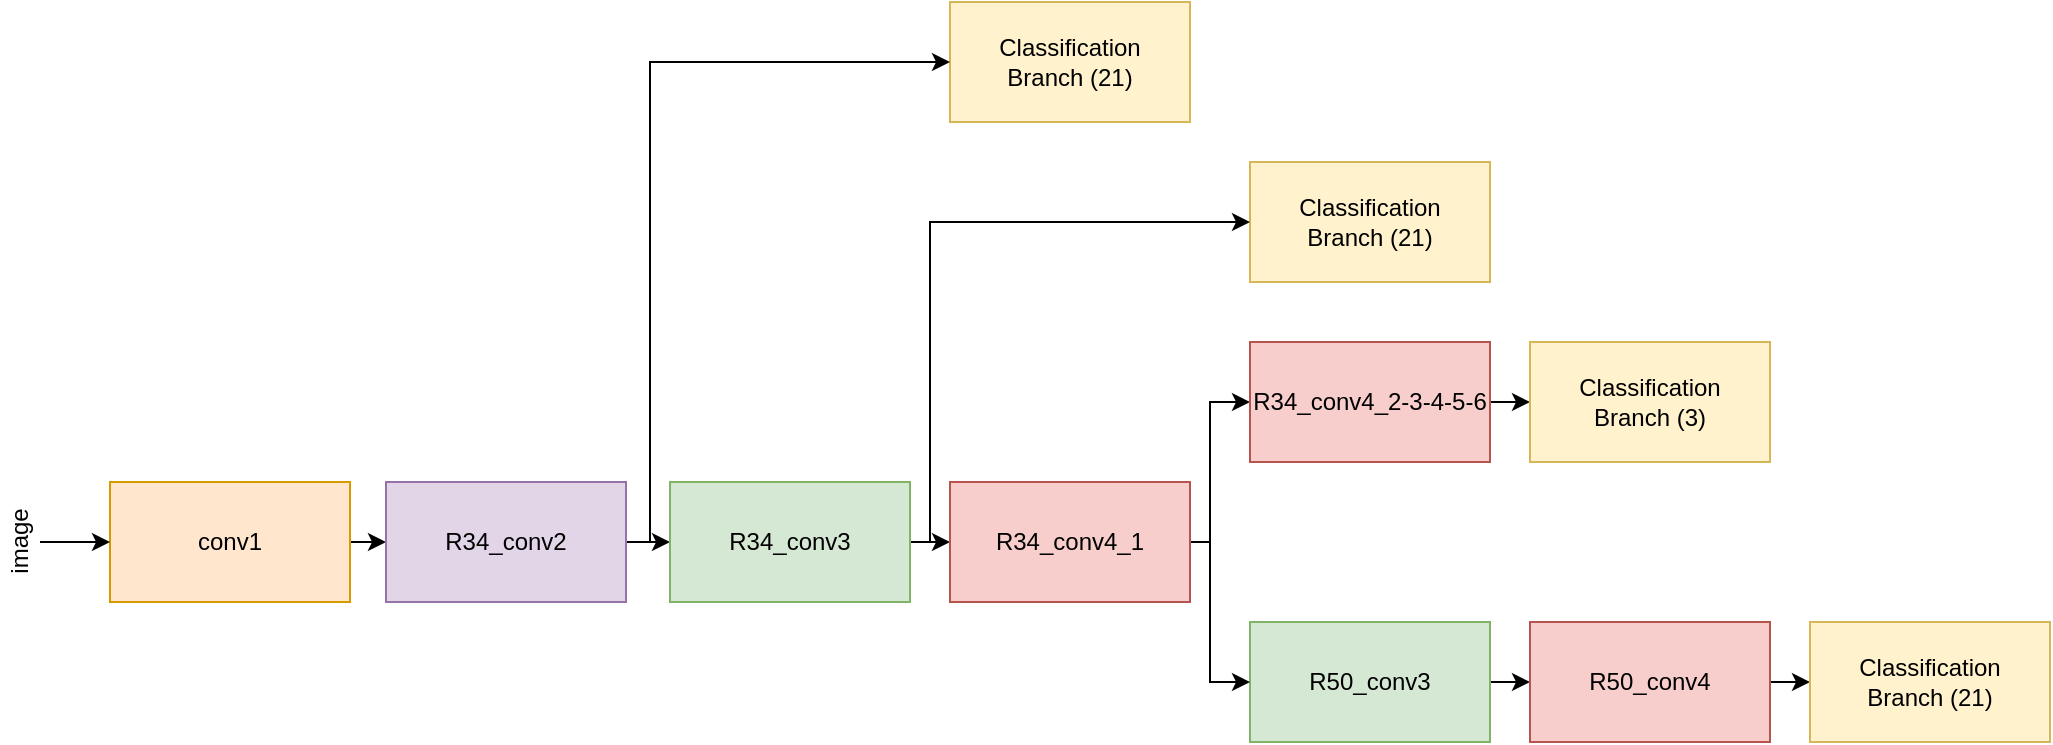 <mxfile version="18.1.1" type="device"><diagram id="T6G_AJsC7ofdgZiTMQge" name="Page-1"><mxGraphModel dx="780" dy="784" grid="1" gridSize="10" guides="1" tooltips="1" connect="1" arrows="1" fold="1" page="1" pageScale="1" pageWidth="827" pageHeight="1169" math="0" shadow="0"><root><mxCell id="0"/><mxCell id="1" parent="0"/><mxCell id="jGR_dJrfLnVvgy1PlHxm-5" style="edgeStyle=orthogonalEdgeStyle;rounded=0;orthogonalLoop=1;jettySize=auto;html=1;exitX=1;exitY=0.5;exitDx=0;exitDy=0;entryX=0;entryY=0.5;entryDx=0;entryDy=0;" parent="1" source="jGR_dJrfLnVvgy1PlHxm-1" target="jGR_dJrfLnVvgy1PlHxm-2" edge="1"><mxGeometry relative="1" as="geometry"/></mxCell><mxCell id="jGR_dJrfLnVvgy1PlHxm-1" value="conv1" style="rounded=0;whiteSpace=wrap;html=1;fillColor=#ffe6cc;strokeColor=#d79b00;" parent="1" vertex="1"><mxGeometry x="90" y="370" width="120" height="60" as="geometry"/></mxCell><mxCell id="jGR_dJrfLnVvgy1PlHxm-6" style="edgeStyle=orthogonalEdgeStyle;rounded=0;orthogonalLoop=1;jettySize=auto;html=1;exitX=1;exitY=0.5;exitDx=0;exitDy=0;entryX=0;entryY=0.5;entryDx=0;entryDy=0;" parent="1" source="jGR_dJrfLnVvgy1PlHxm-2" target="jGR_dJrfLnVvgy1PlHxm-4" edge="1"><mxGeometry relative="1" as="geometry"/></mxCell><mxCell id="jGR_dJrfLnVvgy1PlHxm-2" value="R34_conv2" style="rounded=0;whiteSpace=wrap;html=1;fillColor=#e1d5e7;strokeColor=#9673a6;" parent="1" vertex="1"><mxGeometry x="228" y="370" width="120" height="60" as="geometry"/></mxCell><mxCell id="jGR_dJrfLnVvgy1PlHxm-9" style="edgeStyle=orthogonalEdgeStyle;rounded=0;orthogonalLoop=1;jettySize=auto;html=1;exitX=1;exitY=0.5;exitDx=0;exitDy=0;entryX=0.5;entryY=0;entryDx=0;entryDy=0;" parent="1" source="jGR_dJrfLnVvgy1PlHxm-4" edge="1"><mxGeometry relative="1" as="geometry"><mxPoint x="510" y="400" as="targetPoint"/></mxGeometry></mxCell><mxCell id="jGR_dJrfLnVvgy1PlHxm-4" value="R34_conv3" style="rounded=0;whiteSpace=wrap;html=1;fillColor=#d5e8d4;strokeColor=#82b366;" parent="1" vertex="1"><mxGeometry x="370" y="370" width="120" height="60" as="geometry"/></mxCell><mxCell id="jGR_dJrfLnVvgy1PlHxm-13" style="edgeStyle=orthogonalEdgeStyle;rounded=0;orthogonalLoop=1;jettySize=auto;html=1;entryX=0;entryY=0.5;entryDx=0;entryDy=0;" parent="1" source="jGR_dJrfLnVvgy1PlHxm-12" target="jGR_dJrfLnVvgy1PlHxm-1" edge="1"><mxGeometry relative="1" as="geometry"/></mxCell><mxCell id="jGR_dJrfLnVvgy1PlHxm-12" value="image" style="text;html=1;align=center;verticalAlign=middle;resizable=0;points=[];autosize=1;strokeColor=none;fillColor=none;rotation=-90;" parent="1" vertex="1"><mxGeometry x="20" y="390" width="50" height="20" as="geometry"/></mxCell><mxCell id="jGR_dJrfLnVvgy1PlHxm-31" style="edgeStyle=orthogonalEdgeStyle;curved=1;rounded=0;orthogonalLoop=1;jettySize=auto;html=1;exitX=0.5;exitY=1;exitDx=0;exitDy=0;entryX=0.5;entryY=0;entryDx=0;entryDy=0;endArrow=classic;endFill=1;" parent="1" edge="1"><mxGeometry relative="1" as="geometry"><mxPoint x="690" y="400" as="sourcePoint"/></mxGeometry></mxCell><mxCell id="jGR_dJrfLnVvgy1PlHxm-34" style="edgeStyle=orthogonalEdgeStyle;curved=1;rounded=0;orthogonalLoop=1;jettySize=auto;html=1;exitX=0.5;exitY=1;exitDx=0;exitDy=0;entryX=0.5;entryY=0;entryDx=0;entryDy=0;endArrow=classic;endFill=1;" parent="1" edge="1"><mxGeometry relative="1" as="geometry"><mxPoint x="810" y="400" as="sourcePoint"/></mxGeometry></mxCell><mxCell id="jGR_dJrfLnVvgy1PlHxm-35" style="edgeStyle=orthogonalEdgeStyle;curved=1;rounded=0;orthogonalLoop=1;jettySize=auto;html=1;exitX=0.5;exitY=1;exitDx=0;exitDy=0;entryX=0.5;entryY=0;entryDx=0;entryDy=0;endArrow=classic;endFill=1;" parent="1" edge="1"><mxGeometry relative="1" as="geometry"><mxPoint x="850" y="400" as="sourcePoint"/></mxGeometry></mxCell><mxCell id="jGR_dJrfLnVvgy1PlHxm-36" style="edgeStyle=orthogonalEdgeStyle;curved=1;rounded=0;orthogonalLoop=1;jettySize=auto;html=1;exitX=0.5;exitY=1;exitDx=0;exitDy=0;entryX=0.5;entryY=0;entryDx=0;entryDy=0;endArrow=classic;endFill=1;" parent="1" edge="1"><mxGeometry relative="1" as="geometry"><mxPoint x="890" y="400" as="sourcePoint"/></mxGeometry></mxCell><mxCell id="jGR_dJrfLnVvgy1PlHxm-37" style="edgeStyle=orthogonalEdgeStyle;curved=1;rounded=0;orthogonalLoop=1;jettySize=auto;html=1;exitX=0.5;exitY=1;exitDx=0;exitDy=0;entryX=0.5;entryY=0;entryDx=0;entryDy=0;endArrow=classic;endFill=1;" parent="1" edge="1"><mxGeometry relative="1" as="geometry"><mxPoint x="930" y="400" as="sourcePoint"/></mxGeometry></mxCell><mxCell id="jGR_dJrfLnVvgy1PlHxm-69" style="edgeStyle=orthogonalEdgeStyle;rounded=0;orthogonalLoop=1;jettySize=auto;html=1;exitX=1;exitY=0.5;exitDx=0;exitDy=0;entryX=0;entryY=0.5;entryDx=0;entryDy=0;endArrow=classic;endFill=1;" parent="1" source="jGR_dJrfLnVvgy1PlHxm-65" target="jGR_dJrfLnVvgy1PlHxm-67" edge="1"><mxGeometry relative="1" as="geometry"/></mxCell><mxCell id="jGR_dJrfLnVvgy1PlHxm-65" value="R50_conv3" style="rounded=0;whiteSpace=wrap;html=1;fillColor=#d5e8d4;strokeColor=#82b366;" parent="1" vertex="1"><mxGeometry x="660" y="440" width="120" height="60" as="geometry"/></mxCell><mxCell id="jGR_dJrfLnVvgy1PlHxm-70" style="edgeStyle=orthogonalEdgeStyle;rounded=0;orthogonalLoop=1;jettySize=auto;html=1;exitX=1;exitY=0.5;exitDx=0;exitDy=0;entryX=0;entryY=0.5;entryDx=0;entryDy=0;endArrow=classic;endFill=1;" parent="1" source="jGR_dJrfLnVvgy1PlHxm-67" edge="1"><mxGeometry relative="1" as="geometry"><mxPoint x="940" y="470" as="targetPoint"/></mxGeometry></mxCell><mxCell id="jGR_dJrfLnVvgy1PlHxm-67" value="R50_conv4" style="rounded=0;whiteSpace=wrap;html=1;fillColor=#f8cecc;strokeColor=#b85450;" parent="1" vertex="1"><mxGeometry x="800" y="440" width="120" height="60" as="geometry"/></mxCell><mxCell id="C8q5zus3tIXgjrBcnHXe-3" style="edgeStyle=orthogonalEdgeStyle;rounded=0;orthogonalLoop=1;jettySize=auto;html=1;exitX=1;exitY=0.5;exitDx=0;exitDy=0;entryX=0;entryY=0.5;entryDx=0;entryDy=0;" parent="1" source="C8q5zus3tIXgjrBcnHXe-1" target="C8q5zus3tIXgjrBcnHXe-2" edge="1"><mxGeometry relative="1" as="geometry"><Array as="points"><mxPoint x="640" y="400"/><mxPoint x="640" y="330"/></Array></mxGeometry></mxCell><mxCell id="C8q5zus3tIXgjrBcnHXe-1" value="R34_conv4_1" style="rounded=0;whiteSpace=wrap;html=1;fillColor=#f8cecc;strokeColor=#b85450;" parent="1" vertex="1"><mxGeometry x="510" y="370" width="120" height="60" as="geometry"/></mxCell><mxCell id="C8q5zus3tIXgjrBcnHXe-5" style="edgeStyle=orthogonalEdgeStyle;rounded=0;orthogonalLoop=1;jettySize=auto;html=1;exitX=1;exitY=0.5;exitDx=0;exitDy=0;entryX=0;entryY=0.5;entryDx=0;entryDy=0;" parent="1" source="C8q5zus3tIXgjrBcnHXe-2" edge="1"><mxGeometry relative="1" as="geometry"><mxPoint x="800" y="330" as="targetPoint"/></mxGeometry></mxCell><mxCell id="C8q5zus3tIXgjrBcnHXe-2" value="R34_conv4_2-3-4-5-6" style="rounded=0;whiteSpace=wrap;html=1;fillColor=#f8cecc;strokeColor=#b85450;" parent="1" vertex="1"><mxGeometry x="660" y="300" width="120" height="60" as="geometry"/></mxCell><mxCell id="C8q5zus3tIXgjrBcnHXe-4" value="" style="endArrow=classic;html=1;rounded=0;entryX=0;entryY=0.5;entryDx=0;entryDy=0;" parent="1" target="jGR_dJrfLnVvgy1PlHxm-65" edge="1"><mxGeometry width="50" height="50" relative="1" as="geometry"><mxPoint x="640" y="400" as="sourcePoint"/><mxPoint x="870" y="380" as="targetPoint"/><Array as="points"><mxPoint x="640" y="470"/></Array></mxGeometry></mxCell><mxCell id="ujvpFWRpbMs5jVCAmXFl-1" value="Classification&lt;br&gt;Branch (21)" style="rounded=0;whiteSpace=wrap;html=1;fillColor=#fff2cc;strokeColor=#d6b656;" parent="1" vertex="1"><mxGeometry x="660" y="210" width="120" height="60" as="geometry"/></mxCell><mxCell id="ujvpFWRpbMs5jVCAmXFl-2" value="Classification&lt;br&gt;Branch (21)" style="rounded=0;whiteSpace=wrap;html=1;fillColor=#fff2cc;strokeColor=#d6b656;" parent="1" vertex="1"><mxGeometry x="510" y="130" width="120" height="60" as="geometry"/></mxCell><mxCell id="ujvpFWRpbMs5jVCAmXFl-3" value="" style="endArrow=classic;html=1;rounded=0;entryX=0;entryY=0.5;entryDx=0;entryDy=0;" parent="1" target="ujvpFWRpbMs5jVCAmXFl-1" edge="1"><mxGeometry width="50" height="50" relative="1" as="geometry"><mxPoint x="500" y="400" as="sourcePoint"/><mxPoint x="720" y="370" as="targetPoint"/><Array as="points"><mxPoint x="500" y="240"/></Array></mxGeometry></mxCell><mxCell id="ujvpFWRpbMs5jVCAmXFl-4" value="" style="endArrow=classic;html=1;rounded=0;entryX=0;entryY=0.5;entryDx=0;entryDy=0;" parent="1" target="ujvpFWRpbMs5jVCAmXFl-2" edge="1"><mxGeometry width="50" height="50" relative="1" as="geometry"><mxPoint x="360" y="400" as="sourcePoint"/><mxPoint x="720" y="370" as="targetPoint"/><Array as="points"><mxPoint x="360" y="160"/></Array></mxGeometry></mxCell><mxCell id="ujvpFWRpbMs5jVCAmXFl-5" value="Classification&lt;br&gt;Branch (3)" style="rounded=0;whiteSpace=wrap;html=1;fillColor=#fff2cc;strokeColor=#d6b656;" parent="1" vertex="1"><mxGeometry x="800" y="300" width="120" height="60" as="geometry"/></mxCell><mxCell id="ujvpFWRpbMs5jVCAmXFl-6" value="Classification&lt;br&gt;Branch (21)" style="rounded=0;whiteSpace=wrap;html=1;fillColor=#fff2cc;strokeColor=#d6b656;" parent="1" vertex="1"><mxGeometry x="940" y="440" width="120" height="60" as="geometry"/></mxCell></root></mxGraphModel></diagram></mxfile>